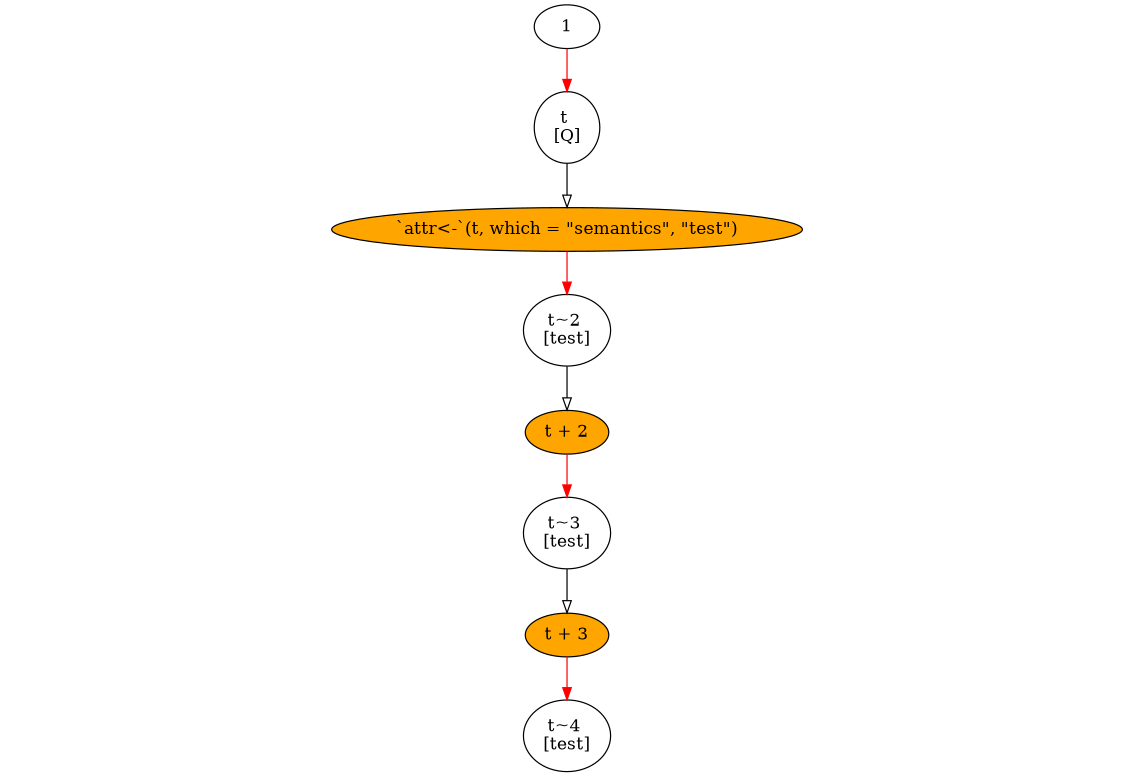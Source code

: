 digraph f {
	graph [bgcolor=transparent, fontcolor=black, ratio=fill, splines=TRUE, rank=same, size="7.58333333333333,5.17708333333333", rankdir=TB];
	node [label="\N", shape=ellipse, fixedsize=FALSE, fillcolor=white, style=filled, color=black, fontcolor=black, fontsize=14, height="0.5", width="0.75"];
	edge [headport=center, style=solid, arrowhead=normal, color=black, dir=none, weight="1.0", fontcolor=black, arrowtail=none, fontsize=14, labelfontsize=11, arrowsize=1, minlen=1];
	graph [bb="0,0,930.98,636"];
	t [label="t \n[Q]", height="0.8171", pos="465.49,534"];
	lt_rNxDDq [label=1, pos="465.49,618"];
	"t~2" [label="t~2 \n[test]", height="0.8171", width="0.87016", pos="465.49,366"];
	fcall_LJe4bf [label="`attr<-`(t, which = \"semantics\", \"test\")", fillcolor=orange, width="4.4012", pos="465.49,450"];
	"t~3" [label="t~3 \n[test]", height="0.8171", width="0.87016", pos="465.49,198"];
	fcall_TQnWHx [label="t + 2", fillcolor=orange, width="0.7892", pos="465.49,282"];
	"t~4" [label="t~4 \n[test]", height="0.8171", width="0.87016", pos="465.49,30"];
	fcall_2DBbb5 [label="t + 3", fillcolor=orange, width="0.7892", pos="465.49,114"];
	t -> fcall_LJe4bf:center [arrowhead=onormal, dir=forward, weight=1, pos="e,465.49,468.31 465.49,504.32 465.49,495.88 465.49,486.67 465.49,478.31"];
	lt_rNxDDq -> t:center [color=red, dir=forward, weight=1, pos="e,465.49,563.66 465.49,599.61 465.49,592.03 465.49,582.81 465.49,573.74"];
	"t~2" -> fcall_TQnWHx:center [arrowhead=onormal, dir=forward, weight=1, pos="e,465.49,300.31 465.49,336.32 465.49,327.88 465.49,318.67 465.49,310.31"];
	fcall_LJe4bf -> "t~2":center [color=red, dir=forward, weight=1, pos="e,465.49,395.66 465.49,431.61 465.49,424.03 465.49,414.81 465.49,405.74"];
	"t~3" -> fcall_2DBbb5:center [arrowhead=onormal, dir=forward, weight=1, pos="e,465.49,132.31 465.49,168.32 465.49,159.88 465.49,150.67 465.49,142.31"];
	fcall_TQnWHx -> "t~3":center [color=red, dir=forward, weight=1, pos="e,465.49,227.66 465.49,263.61 465.49,256.03 465.49,246.81 465.49,237.74"];
	fcall_2DBbb5 -> "t~4":center [color=red, dir=forward, weight=1, pos="e,465.49,59.658 465.49,95.61 465.49,88.027 465.49,78.809 465.49,69.74"];
}
